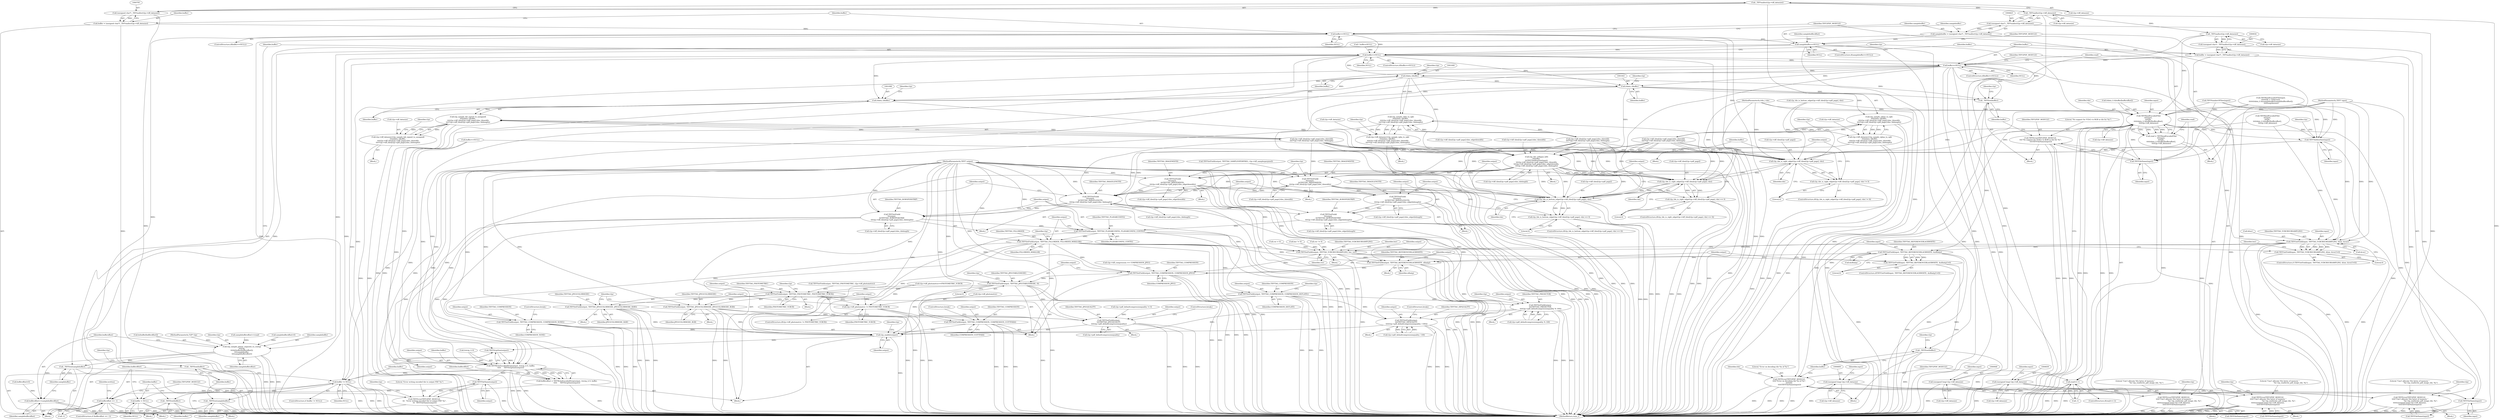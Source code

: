 digraph "0_libtiff_c7153361a4041260719b340f73f2f76@API" {
"1000796" [label="(Call,_TIFFmalloc(t2p->tiff_datasize))"];
"1000794" [label="(Call,(unsigned char*) _TIFFmalloc(t2p->tiff_datasize))"];
"1000792" [label="(Call,buffer = (unsigned char*) _TIFFmalloc(t2p->tiff_datasize))"];
"1000801" [label="(Call,buffer==NULL)"];
"1000831" [label="(Call,samplebuffer==NULL)"];
"1000899" [label="(Call,_TIFFfree(samplebuffer))"];
"1000913" [label="(Call,t2p_sample_planar_separate_to_contig(\n\t\t\t\tt2p,\n\t\t\t\t&(buffer[bufferoffset]),\n\t\t\t\tsamplebuffer, \n\t\t\t\tsamplebufferoffset))"];
"1000921" [label="(Call,bufferoffset+=samplebufferoffset)"];
"1000924" [label="(Call,_TIFFfree(samplebuffer))"];
"1000927" [label="(Call,buffer==NULL)"];
"1000940" [label="(Call,buffer==NULL)"];
"1000987" [label="(Call,_TIFFfree(buffer))"];
"1001008" [label="(Call,(tdata_t)buffer)"];
"1001007" [label="(Call,t2p_sample_rgba_to_rgb(\n\t\t\t\t(tdata_t)buffer, \n\t\t\t\tt2p->tiff_tiles[t2p->pdf_page].tiles_tilewidth\n\t\t\t\t*t2p->tiff_tiles[t2p->pdf_page].tiles_tilelength))"];
"1001003" [label="(Call,t2p->tiff_datasize=t2p_sample_rgba_to_rgb(\n\t\t\t\t(tdata_t)buffer, \n\t\t\t\tt2p->tiff_tiles[t2p->pdf_page].tiles_tilewidth\n\t\t\t\t*t2p->tiff_tiles[t2p->pdf_page].tiles_tilelength))"];
"1001042" [label="(Call,(tdata_t)buffer)"];
"1001041" [label="(Call,t2p_sample_rgbaa_to_rgb(\n\t\t\t\t(tdata_t)buffer, \n\t\t\t\tt2p->tiff_tiles[t2p->pdf_page].tiles_tilewidth\n\t\t\t\t*t2p->tiff_tiles[t2p->pdf_page].tiles_tilelength))"];
"1001037" [label="(Call,t2p->tiff_datasize=t2p_sample_rgbaa_to_rgb(\n\t\t\t\t(tdata_t)buffer, \n\t\t\t\tt2p->tiff_tiles[t2p->pdf_page].tiles_tilewidth\n\t\t\t\t*t2p->tiff_tiles[t2p->pdf_page].tiles_tilelength))"];
"1001076" [label="(Call,_TIFFfree(buffer))"];
"1001097" [label="(Call,(tdata_t)buffer)"];
"1001096" [label="(Call,t2p_sample_lab_signed_to_unsigned(\n\t\t\t\t(tdata_t)buffer, \n\t\t\t\tt2p->tiff_tiles[t2p->pdf_page].tiles_tilewidth\n\t\t\t\t*t2p->tiff_tiles[t2p->pdf_page].tiles_tilelength))"];
"1001092" [label="(Call,t2p->tiff_datasize=t2p_sample_lab_signed_to_unsigned(\n\t\t\t\t(tdata_t)buffer, \n\t\t\t\tt2p->tiff_tiles[t2p->pdf_page].tiles_tilewidth\n\t\t\t\t*t2p->tiff_tiles[t2p->pdf_page].tiles_tilelength))"];
"1001132" [label="(Call,t2p_tile_collapse_left(\n\t\t\tbuffer, \n\t\t\tTIFFTileRowSize(input),\n\t\t\tt2p->tiff_tiles[t2p->pdf_page].tiles_tilewidth,\n\t\t\tt2p->tiff_tiles[t2p->pdf_page].tiles_edgetilewidth, \n\t\t\tt2p->tiff_tiles[t2p->pdf_page].tiles_tilelength))"];
"1001185" [label="(Call,t2p_tile_is_right_edge(t2p->tiff_tiles[t2p->pdf_page], tile))"];
"1001184" [label="(Call,t2p_tile_is_right_edge(t2p->tiff_tiles[t2p->pdf_page], tile) == 0)"];
"1001224" [label="(Call,t2p_tile_is_bottom_edge(t2p->tiff_tiles[t2p->pdf_page], tile))"];
"1001223" [label="(Call,t2p_tile_is_bottom_edge(t2p->tiff_tiles[t2p->pdf_page], tile) == 0)"];
"1001196" [label="(Call,TIFFSetField(\n\t\t\toutput, \n\t\t\tTIFFTAG_IMAGEWIDTH, \n\t\t\tt2p->tiff_tiles[t2p->pdf_page].tiles_tilewidth))"];
"1001235" [label="(Call,TIFFSetField(\n\t\t\toutput, \n\t\t\tTIFFTAG_IMAGELENGTH, \n\t\t\tt2p->tiff_tiles[t2p->pdf_page].tiles_tilelength))"];
"1001247" [label="(Call,TIFFSetField(\n\t\t\toutput, \n\t\t\tTIFFTAG_ROWSPERSTRIP, \n\t\t\tt2p->tiff_tiles[t2p->pdf_page].tiles_tilelength))"];
"1001285" [label="(Call,TIFFSetField(output, TIFFTAG_PLANARCONFIG, PLANARCONFIG_CONTIG))"];
"1001289" [label="(Call,TIFFSetField(output, TIFFTAG_FILLORDER, FILLORDER_MSB2LSB))"];
"1001299" [label="(Call,TIFFSetField(output, TIFFTAG_COMPRESSION, COMPRESSION_NONE))"];
"1001478" [label="(Call,t2p_enable(output))"];
"1001493" [label="(Call,TIFFStripSize(output))"];
"1001487" [label="(Call,TIFFWriteEncodedStrip(output, (tstrip_t) 0, buffer,\n\t\t\t\t\t     TIFFStripSize(output)))"];
"1001485" [label="(Call,bufferoffset = TIFFWriteEncodedStrip(output, (tstrip_t) 0, buffer,\n\t\t\t\t\t     TIFFStripSize(output)))"];
"1001506" [label="(Call,bufferoffset == -1)"];
"1001496" [label="(Call,buffer != NULL)"];
"1001500" [label="(Call,_TIFFfree(buffer))"];
"1001502" [label="(Call,buffer = NULL)"];
"1001514" [label="(Call,TIFFFileName(output))"];
"1001511" [label="(Call,TIFFError(TIFF2PDF_MODULE, \n\t\t\t  \"Error writing encoded tile to output PDF %s\", \n\t\t\t  TIFFFileName(output)))"];
"1001305" [label="(Call,TIFFSetField(output, TIFFTAG_COMPRESSION, COMPRESSION_CCITTFAX4))"];
"1001346" [label="(Call,TIFFSetField(output, TIFFTAG_YCBCRSUBSAMPLING, hor, ver))"];
"1001360" [label="(Call,TIFFSetField(output, TIFFTAG_REFERENCEBLACKWHITE, xfloatp))"];
"1001364" [label="(Call,TIFFSetField(output, TIFFTAG_COMPRESSION, COMPRESSION_JPEG))"];
"1001368" [label="(Call,TIFFSetField(output, TIFFTAG_JPEGTABLESMODE, 0))"];
"1001381" [label="(Call,TIFFSetField(output, TIFFTAG_PHOTOMETRIC, PHOTOMETRIC_YCBCR))"];
"1001386" [label="(Call,t2p->tiff_photometric != PHOTOMETRIC_YCBCR)"];
"1001392" [label="(Call,TIFFSetField(output, TIFFTAG_JPEGCOLORMODE, JPEGCOLORMODE_RGB))"];
"1001429" [label="(Call,TIFFSetField(output, \n\t\t\t\tTIFFTAG_JPEGQUALITY, \n\t\t\t\tt2p->pdf_defaultcompressionquality))"];
"1001398" [label="(Call,TIFFSetField(output, TIFFTAG_JPEGCOLORMODE, JPEGCOLORMODE_RAW))"];
"1001437" [label="(Call,TIFFSetField(output, TIFFTAG_COMPRESSION, COMPRESSION_DEFLATE))"];
"1001450" [label="(Call,TIFFSetField(output, \n\t\t\t\tTIFFTAG_PREDICTOR, \n\t\t\t\tt2p->pdf_defaultcompressionquality % 100))"];
"1001467" [label="(Call,TIFFSetField(output, \n\t\t\t\tTIFFTAG_ZIPQUALITY, \n\t\t\t\t(t2p->pdf_defaultcompressionquality / 100)))"];
"1001261" [label="(Call,TIFFSetField(\n\t\t\toutput, \n\t\t\tTIFFTAG_IMAGELENGTH, \n\t\t\tt2p->tiff_tiles[t2p->pdf_page].tiles_edgetilelength))"];
"1001273" [label="(Call,TIFFSetField(\n\t\t\toutput, \n\t\t\tTIFFTAG_ROWSPERSTRIP, \n\t\t\tt2p->tiff_tiles[t2p->pdf_page].tiles_edgetilelength))"];
"1001210" [label="(Call,TIFFSetField(\n\t\t\toutput, \n\t\t\tTIFFTAG_IMAGEWIDTH, \n\t\t\tt2p->tiff_tiles[t2p->pdf_page].tiles_edgetilewidth))"];
"1000901" [label="(Call,_TIFFfree(buffer))"];
"1000808" [label="(Call,(unsigned long) t2p->tiff_datasize)"];
"1000805" [label="(Call,TIFFError(TIFF2PDF_MODULE, \n\t\t\t\t\t\"Can't allocate %lu bytes of memory \"\n                                        \"for t2p_readwrite_pdf_image_tile, %s\", \n\t\t\t\t\t(unsigned long) t2p->tiff_datasize, \n\t\t\t\t\tTIFFFileName(input)))"];
"1000826" [label="(Call,_TIFFmalloc(t2p->tiff_datasize))"];
"1000824" [label="(Call,(unsigned char*) _TIFFmalloc(t2p->tiff_datasize))"];
"1000822" [label="(Call,samplebuffer = (unsigned char*) _TIFFmalloc(t2p->tiff_datasize))"];
"1000838" [label="(Call,(unsigned long) t2p->tiff_datasize)"];
"1000835" [label="(Call,TIFFError(TIFF2PDF_MODULE, \n\t\t\t\t\t\"Can't allocate %lu bytes of memory \"\n                                        \"for t2p_readwrite_pdf_image_tile, %s\", \n\t\t\t\t\t(unsigned long) t2p->tiff_datasize, \n\t\t\t\t\tTIFFFileName(input)))"];
"1000935" [label="(Call,_TIFFmalloc(t2p->tiff_datasize))"];
"1000933" [label="(Call,(unsigned char*) _TIFFmalloc(t2p->tiff_datasize))"];
"1000931" [label="(Call,buffer = (unsigned char*) _TIFFmalloc(t2p->tiff_datasize))"];
"1000947" [label="(Call,(unsigned long) t2p->tiff_datasize)"];
"1000944" [label="(Call,TIFFError(TIFF2PDF_MODULE, \n\t\t\t\t\t\"Can't allocate %lu bytes of memory \"\n                                        \"for t2p_readwrite_pdf_image_tile, %s\", \n\t\t\t\t\t(unsigned long) t2p->tiff_datasize, \n\t\t\t\t\tTIFFFileName(input)))"];
"1000963" [label="(Call,TIFFReadEncodedTile(\n\t\t\t\tinput, \n\t\t\t\ttile, \n\t\t\t\t(tdata_t) &buffer[bufferoffset], \n\t\t\t\tt2p->tiff_datasize))"];
"1000961" [label="(Call,read = TIFFReadEncodedTile(\n\t\t\t\tinput, \n\t\t\t\ttile, \n\t\t\t\t(tdata_t) &buffer[bufferoffset], \n\t\t\t\tt2p->tiff_datasize))"];
"1000976" [label="(Call,read==-1)"];
"1000981" [label="(Call,TIFFError(TIFF2PDF_MODULE, \n\t\t\t\t\t\"Error on decoding tile %u of %s\", \n\t\t\t\t\ttile, \n\t\t\t\t\tTIFFFileName(input)))"];
"1000985" [label="(Call,TIFFFileName(input))"];
"1001074" [label="(Call,TIFFFileName(input))"];
"1001071" [label="(Call,TIFFError(TIFF2PDF_MODULE, \n\t\t\t\t\"No support for YCbCr to RGB in tile for %s\", \n\t\t\t\tTIFFFileName(input)))"];
"1001121" [label="(Call,t2p_tile_is_right_edge(t2p->tiff_tiles[t2p->pdf_page], tile))"];
"1001120" [label="(Call,t2p_tile_is_right_edge(t2p->tiff_tiles[t2p->pdf_page], tile) != 0)"];
"1001134" [label="(Call,TIFFTileRowSize(input))"];
"1001328" [label="(Call,TIFFGetField(input, TIFFTAG_YCBCRSUBSAMPLING, &hor, &ver))"];
"1001327" [label="(Call,TIFFGetField(input, TIFFTAG_YCBCRSUBSAMPLING, &hor, &ver)!=0)"];
"1001353" [label="(Call,TIFFGetField(input, TIFFTAG_REFERENCEBLACKWHITE, &xfloatp))"];
"1001352" [label="(Call,TIFFGetField(input, TIFFTAG_REFERENCEBLACKWHITE, &xfloatp)!=0)"];
"1001430" [label="(Identifier,output)"];
"1001445" [label="(Identifier,t2p)"];
"1001395" [label="(Identifier,JPEGCOLORMODE_RGB)"];
"1001288" [label="(Identifier,PLANARCONFIG_CONTIG)"];
"1001501" [label="(Identifier,buffer)"];
"1001329" [label="(Identifier,input)"];
"1000840" [label="(Call,t2p->tiff_datasize)"];
"1001388" [label="(Identifier,t2p)"];
"1000961" [label="(Call,read = TIFFReadEncodedTile(\n\t\t\t\tinput, \n\t\t\t\ttile, \n\t\t\t\t(tdata_t) &buffer[bufferoffset], \n\t\t\t\tt2p->tiff_datasize))"];
"1001360" [label="(Call,TIFFSetField(output, TIFFTAG_REFERENCEBLACKWHITE, xfloatp))"];
"1001260" [label="(Block,)"];
"1001333" [label="(Call,&ver)"];
"1001429" [label="(Call,TIFFSetField(output, \n\t\t\t\tTIFFTAG_JPEGQUALITY, \n\t\t\t\tt2p->pdf_defaultcompressionquality))"];
"1001323" [label="(Call,ver = 0)"];
"1001093" [label="(Call,t2p->tiff_datasize)"];
"1000813" [label="(Call,TIFFFileName(input))"];
"1001223" [label="(Call,t2p_tile_is_bottom_edge(t2p->tiff_tiles[t2p->pdf_page], tile) == 0)"];
"1001512" [label="(Identifier,TIFF2PDF_MODULE)"];
"1001504" [label="(Identifier,NULL)"];
"1001233" [label="(Literal,0)"];
"1001133" [label="(Identifier,buffer)"];
"1000793" [label="(Identifier,buffer)"];
"1001071" [label="(Call,TIFFError(TIFF2PDF_MODULE, \n\t\t\t\t\"No support for YCbCr to RGB in tile for %s\", \n\t\t\t\tTIFFFileName(input)))"];
"1001199" [label="(Call,t2p->tiff_tiles[t2p->pdf_page].tiles_tilewidth)"];
"1000814" [label="(Identifier,input)"];
"1000932" [label="(Identifier,buffer)"];
"1001124" [label="(Identifier,t2p)"];
"1001291" [label="(Identifier,TIFFTAG_FILLORDER)"];
"1001492" [label="(Identifier,buffer)"];
"1001097" [label="(Call,(tdata_t)buffer)"];
"1000836" [label="(Identifier,TIFF2PDF_MODULE)"];
"1001010" [label="(Identifier,buffer)"];
"1001496" [label="(Call,buffer != NULL)"];
"1000807" [label="(Literal,\"Can't allocate %lu bytes of memory \"\n                                        \"for t2p_readwrite_pdf_image_tile, %s\")"];
"1001235" [label="(Call,TIFFSetField(\n\t\t\toutput, \n\t\t\tTIFFTAG_IMAGELENGTH, \n\t\t\tt2p->tiff_tiles[t2p->pdf_page].tiles_tilelength))"];
"1001080" [label="(Identifier,t2p)"];
"1001067" [label="(Identifier,t2p)"];
"1000965" [label="(Identifier,tile)"];
"1001475" [label="(ControlStructure,break;)"];
"1000966" [label="(Call,(tdata_t) &buffer[bufferoffset])"];
"1000801" [label="(Call,buffer==NULL)"];
"1001225" [label="(Call,t2p->tiff_tiles[t2p->pdf_page])"];
"1000847" [label="(Identifier,t2p)"];
"1001466" [label="(Block,)"];
"1000833" [label="(Identifier,NULL)"];
"1000540" [label="(Call,t2p->tiff_compression == COMPRESSION_JPEG)"];
"1001498" [label="(Identifier,NULL)"];
"1001049" [label="(Identifier,t2p)"];
"1001361" [label="(Identifier,output)"];
"1001493" [label="(Call,TIFFStripSize(output))"];
"1000783" [label="(Call,TIFFNumberOfTiles(input))"];
"1001364" [label="(Call,TIFFSetField(output, TIFFTAG_COMPRESSION, COMPRESSION_JPEG))"];
"1001154" [label="(Call,t2p->tiff_tiles[t2p->pdf_page].tiles_tilelength)"];
"1000823" [label="(Identifier,samplebuffer)"];
"1001507" [label="(Identifier,bufferoffset)"];
"1001449" [label="(Block,)"];
"1001505" [label="(ControlStructure,if (bufferoffset == -1))"];
"1001100" [label="(Call,t2p->tiff_tiles[t2p->pdf_page].tiles_tilewidth\n\t\t\t\t*t2p->tiff_tiles[t2p->pdf_page].tiles_tilelength)"];
"1001346" [label="(Call,TIFFSetField(output, TIFFTAG_YCBCRSUBSAMPLING, hor, ver))"];
"1001295" [label="(Identifier,t2p)"];
"1001495" [label="(ControlStructure,if (buffer != NULL))"];
"1001261" [label="(Call,TIFFSetField(\n\t\t\toutput, \n\t\t\tTIFFTAG_IMAGELENGTH, \n\t\t\tt2p->tiff_tiles[t2p->pdf_page].tiles_edgetilelength))"];
"1001136" [label="(Call,t2p->tiff_tiles[t2p->pdf_page].tiles_tilewidth)"];
"1001482" [label="(Identifier,t2p)"];
"1001432" [label="(Call,t2p->pdf_defaultcompressionquality)"];
"1000923" [label="(Identifier,samplebufferoffset)"];
"1001165" [label="(Call,TIFFSetField(output, TIFFTAG_PHOTOMETRIC, t2p->tiff_photometric))"];
"1001007" [label="(Call,t2p_sample_rgba_to_rgb(\n\t\t\t\t(tdata_t)buffer, \n\t\t\t\tt2p->tiff_tiles[t2p->pdf_page].tiles_tilewidth\n\t\t\t\t*t2p->tiff_tiles[t2p->pdf_page].tiles_tilelength))"];
"1000964" [label="(Identifier,input)"];
"1001363" [label="(Identifier,xfloatp)"];
"1000810" [label="(Call,t2p->tiff_datasize)"];
"1001381" [label="(Call,TIFFSetField(output, TIFFTAG_PHOTOMETRIC, PHOTOMETRIC_YCBCR))"];
"1001238" [label="(Call,t2p->tiff_tiles[t2p->pdf_page].tiles_tilelength)"];
"1000983" [label="(Literal,\"Error on decoding tile %u of %s\")"];
"1000802" [label="(Identifier,buffer)"];
"1001479" [label="(Identifier,output)"];
"1001198" [label="(Identifier,TIFFTAG_IMAGEWIDTH)"];
"1000924" [label="(Call,_TIFFfree(samplebuffer))"];
"1001438" [label="(Identifier,output)"];
"1001393" [label="(Identifier,output)"];
"1001002" [label="(Block,)"];
"1001450" [label="(Call,TIFFSetField(output, \n\t\t\t\tTIFFTAG_PREDICTOR, \n\t\t\t\tt2p->pdf_defaultcompressionquality % 100))"];
"1001335" [label="(Literal,0)"];
"1001227" [label="(Identifier,t2p)"];
"1000808" [label="(Call,(unsigned long) t2p->tiff_datasize)"];
"1001232" [label="(Identifier,tile)"];
"1001099" [label="(Identifier,buffer)"];
"1000985" [label="(Call,TIFFFileName(input))"];
"1001390" [label="(Identifier,PHOTOMETRIC_YCBCR)"];
"1001453" [label="(Call,t2p->pdf_defaultcompressionquality % 100)"];
"1000929" [label="(Identifier,NULL)"];
"1000963" [label="(Call,TIFFReadEncodedTile(\n\t\t\t\tinput, \n\t\t\t\ttile, \n\t\t\t\t(tdata_t) &buffer[bufferoffset], \n\t\t\t\tt2p->tiff_datasize))"];
"1001502" [label="(Call,buffer = NULL)"];
"1001301" [label="(Identifier,TIFFTAG_COMPRESSION)"];
"1001339" [label="(Call,hor != 0)"];
"1001394" [label="(Identifier,TIFFTAG_JPEGCOLORMODE)"];
"1001439" [label="(Identifier,TIFFTAG_COMPRESSION)"];
"1001289" [label="(Call,TIFFSetField(output, TIFFTAG_FILLORDER, FILLORDER_MSB2LSB))"];
"1000915" [label="(Call,&(buffer[bufferoffset]))"];
"1001302" [label="(Identifier,COMPRESSION_NONE)"];
"1001368" [label="(Call,TIFFSetField(output, TIFFTAG_JPEGTABLESMODE, 0))"];
"1001485" [label="(Call,bufferoffset = TIFFWriteEncodedStrip(output, (tstrip_t) 0, buffer,\n\t\t\t\t\t     TIFFStripSize(output)))"];
"1000962" [label="(Identifier,read)"];
"1000806" [label="(Identifier,TIFF2PDF_MODULE)"];
"1000901" [label="(Call,_TIFFfree(buffer))"];
"1001132" [label="(Call,t2p_tile_collapse_left(\n\t\t\tbuffer, \n\t\t\tTIFFTileRowSize(input),\n\t\t\tt2p->tiff_tiles[t2p->pdf_page].tiles_tilewidth,\n\t\t\tt2p->tiff_tiles[t2p->pdf_page].tiles_edgetilewidth, \n\t\t\tt2p->tiff_tiles[t2p->pdf_page].tiles_tilelength))"];
"1000991" [label="(Identifier,t2p)"];
"1000945" [label="(Identifier,TIFF2PDF_MODULE)"];
"1001428" [label="(Block,)"];
"1000930" [label="(Block,)"];
"1000987" [label="(Call,_TIFFfree(buffer))"];
"1001511" [label="(Call,TIFFError(TIFF2PDF_MODULE, \n\t\t\t  \"Error writing encoded tile to output PDF %s\", \n\t\t\t  TIFFFileName(output)))"];
"1001184" [label="(Call,t2p_tile_is_right_edge(t2p->tiff_tiles[t2p->pdf_page], tile) == 0)"];
"1001134" [label="(Call,TIFFTileRowSize(input))"];
"1001303" [label="(ControlStructure,break;)"];
"1000803" [label="(Identifier,NULL)"];
"1001470" [label="(Call,t2p->pdf_defaultcompressionquality / 100)"];
"1001248" [label="(Identifier,output)"];
"1000796" [label="(Call,_TIFFmalloc(t2p->tiff_datasize))"];
"1001194" [label="(Literal,0)"];
"1000946" [label="(Literal,\"Can't allocate %lu bytes of memory \"\n                                        \"for t2p_readwrite_pdf_image_tile, %s\")"];
"1000832" [label="(Identifier,samplebuffer)"];
"1000978" [label="(Call,-1)"];
"1001287" [label="(Identifier,TIFFTAG_PLANARCONFIG)"];
"1000822" [label="(Call,samplebuffer = (unsigned char*) _TIFFmalloc(t2p->tiff_datasize))"];
"1000109" [label="(MethodParameterIn,T2P* t2p)"];
"1001451" [label="(Identifier,output)"];
"1001342" [label="(Call,ver != 0)"];
"1001400" [label="(Identifier,TIFFTAG_JPEGCOLORMODE)"];
"1001497" [label="(Identifier,buffer)"];
"1001385" [label="(ControlStructure,if(t2p->tiff_photometric != PHOTOMETRIC_YCBCR))"];
"1001500" [label="(Call,_TIFFfree(buffer))"];
"1001384" [label="(Identifier,PHOTOMETRIC_YCBCR)"];
"1001044" [label="(Identifier,buffer)"];
"1001074" [label="(Call,TIFFFileName(input))"];
"1000888" [label="(Block,)"];
"1000900" [label="(Identifier,samplebuffer)"];
"1001183" [label="(ControlStructure,if(t2p_tile_is_right_edge(t2p->tiff_tiles[t2p->pdf_page], tile) == 0))"];
"1000113" [label="(Block,)"];
"1000853" [label="(Identifier,samplebufferoffset)"];
"1001275" [label="(Identifier,TIFFTAG_ROWSPERSTRIP)"];
"1001382" [label="(Identifier,output)"];
"1001369" [label="(Identifier,output)"];
"1001177" [label="(Call,TIFFSetField(output, TIFFTAG_SAMPLESPERPIXEL, t2p->tiff_samplesperpixel))"];
"1001452" [label="(Identifier,TIFFTAG_PREDICTOR)"];
"1001008" [label="(Call,(tdata_t)buffer)"];
"1000830" [label="(ControlStructure,if(samplebuffer==NULL))"];
"1001286" [label="(Identifier,output)"];
"1001375" [label="(Identifier,t2p)"];
"1000935" [label="(Call,_TIFFmalloc(t2p->tiff_datasize))"];
"1001076" [label="(Call,_TIFFfree(buffer))"];
"1001506" [label="(Call,bufferoffset == -1)"];
"1001524" [label="(Identifier,written)"];
"1001276" [label="(Call,t2p->tiff_tiles[t2p->pdf_page].tiles_edgetilelength)"];
"1001397" [label="(Block,)"];
"1000941" [label="(Identifier,buffer)"];
"1000988" [label="(Identifier,buffer)"];
"1000914" [label="(Identifier,t2p)"];
"1001249" [label="(Identifier,TIFFTAG_ROWSPERSTRIP)"];
"1000926" [label="(ControlStructure,if(buffer==NULL))"];
"1001072" [label="(Identifier,TIFF2PDF_MODULE)"];
"1001122" [label="(Call,t2p->tiff_tiles[t2p->pdf_page])"];
"1001331" [label="(Call,&hor)"];
"1001004" [label="(Call,t2p->tiff_datasize)"];
"1001355" [label="(Identifier,TIFFTAG_REFERENCEBLACKWHITE)"];
"1000869" [label="(Call,TIFFReadEncodedTile(input, \n\t\t\t\t\t\ttile + i*tilecount, \n\t\t\t\t\t\t(tdata_t) &(samplebuffer[samplebufferoffset]), \n\t\t\t\t\t\tseptilesize))"];
"1001359" [label="(Block,)"];
"1001494" [label="(Identifier,output)"];
"1000826" [label="(Call,_TIFFmalloc(t2p->tiff_datasize))"];
"1001213" [label="(Call,t2p->tiff_tiles[t2p->pdf_page].tiles_edgetilewidth)"];
"1000947" [label="(Call,(unsigned long) t2p->tiff_datasize)"];
"1001478" [label="(Call,t2p_enable(output))"];
"1001130" [label="(Literal,0)"];
"1001467" [label="(Call,TIFFSetField(output, \n\t\t\t\tTIFFTAG_ZIPQUALITY, \n\t\t\t\t(t2p->pdf_defaultcompressionquality / 100)))"];
"1000112" [label="(MethodParameterIn,ttile_t tile)"];
"1001356" [label="(Call,&xfloatp)"];
"1001518" [label="(Identifier,t2p)"];
"1000953" [label="(Identifier,input)"];
"1001211" [label="(Identifier,output)"];
"1001120" [label="(Call,t2p_tile_is_right_edge(t2p->tiff_tiles[t2p->pdf_page], tile) != 0)"];
"1000776" [label="(Block,)"];
"1000982" [label="(Identifier,TIFF2PDF_MODULE)"];
"1000127" [label="(Call,bufferoffset=0)"];
"1001135" [label="(Identifier,input)"];
"1001366" [label="(Identifier,TIFFTAG_COMPRESSION)"];
"1001515" [label="(Identifier,output)"];
"1001308" [label="(Identifier,COMPRESSION_CCITTFAX4)"];
"1001328" [label="(Call,TIFFGetField(input, TIFFTAG_YCBCRSUBSAMPLING, &hor, &ver))"];
"1001487" [label="(Call,TIFFWriteEncodedStrip(output, (tstrip_t) 0, buffer,\n\t\t\t\t\t     TIFFStripSize(output)))"];
"1000999" [label="(Identifier,t2p)"];
"1001380" [label="(Block,)"];
"1001042" [label="(Call,(tdata_t)buffer)"];
"1001237" [label="(Identifier,TIFFTAG_IMAGELENGTH)"];
"1001297" [label="(Block,)"];
"1000980" [label="(Block,)"];
"1001129" [label="(Identifier,tile)"];
"1001345" [label="(Block,)"];
"1001139" [label="(Identifier,t2p)"];
"1000972" [label="(Call,t2p->tiff_datasize)"];
"1001273" [label="(Call,TIFFSetField(\n\t\t\toutput, \n\t\t\tTIFFTAG_ROWSPERSTRIP, \n\t\t\tt2p->tiff_tiles[t2p->pdf_page].tiles_edgetilelength))"];
"1001362" [label="(Identifier,TIFFTAG_REFERENCEBLACKWHITE)"];
"1000827" [label="(Call,t2p->tiff_datasize)"];
"1000949" [label="(Call,t2p->tiff_datasize)"];
"1001264" [label="(Call,t2p->tiff_tiles[t2p->pdf_page].tiles_edgetilelength)"];
"1000977" [label="(Identifier,read)"];
"1001073" [label="(Literal,\"No support for YCbCr to RGB in tile for %s\")"];
"1001510" [label="(Block,)"];
"1001091" [label="(Block,)"];
"1000797" [label="(Call,t2p->tiff_datasize)"];
"1001462" [label="(Identifier,t2p)"];
"1001015" [label="(Identifier,t2p)"];
"1000837" [label="(Literal,\"Can't allocate %lu bytes of memory \"\n                                        \"for t2p_readwrite_pdf_image_tile, %s\")"];
"1001145" [label="(Call,t2p->tiff_tiles[t2p->pdf_page].tiles_edgetilewidth)"];
"1001292" [label="(Identifier,FILLORDER_MSB2LSB)"];
"1001326" [label="(ControlStructure,if (TIFFGetField(input, TIFFTAG_YCBCRSUBSAMPLING, &hor, &ver)!=0))"];
"1000952" [label="(Call,TIFFFileName(input))"];
"1001513" [label="(Literal,\"Error writing encoded tile to output PDF %s\")"];
"1001405" [label="(Identifier,t2p)"];
"1001307" [label="(Identifier,TIFFTAG_COMPRESSION)"];
"1000910" [label="(Call,samplebufferoffset+=read)"];
"1001489" [label="(Call,(tstrip_t) 0)"];
"1000936" [label="(Call,t2p->tiff_datasize)"];
"1001210" [label="(Call,TIFFSetField(\n\t\t\toutput, \n\t\t\tTIFFTAG_IMAGEWIDTH, \n\t\t\tt2p->tiff_tiles[t2p->pdf_page].tiles_edgetilewidth))"];
"1001440" [label="(Identifier,COMPRESSION_DEFLATE)"];
"1000939" [label="(ControlStructure,if(buffer==NULL))"];
"1000110" [label="(MethodParameterIn,TIFF* input)"];
"1001499" [label="(Block,)"];
"1001037" [label="(Call,t2p->tiff_datasize=t2p_sample_rgbaa_to_rgb(\n\t\t\t\t(tdata_t)buffer, \n\t\t\t\tt2p->tiff_tiles[t2p->pdf_page].tiles_tilewidth\n\t\t\t\t*t2p->tiff_tiles[t2p->pdf_page].tiles_tilelength))"];
"1001195" [label="(Block,)"];
"1000805" [label="(Call,TIFFError(TIFF2PDF_MODULE, \n\t\t\t\t\t\"Can't allocate %lu bytes of memory \"\n                                        \"for t2p_readwrite_pdf_image_tile, %s\", \n\t\t\t\t\t(unsigned long) t2p->tiff_datasize, \n\t\t\t\t\tTIFFFileName(input)))"];
"1000185" [label="(Call,t2p_tile_is_bottom_edge(t2p->tiff_tiles[t2p->pdf_page], tile))"];
"1001119" [label="(ControlStructure,if(t2p_tile_is_right_edge(t2p->tiff_tiles[t2p->pdf_page], tile) != 0))"];
"1001437" [label="(Call,TIFFSetField(output, TIFFTAG_COMPRESSION, COMPRESSION_DEFLATE))"];
"1000817" [label="(Identifier,t2p)"];
"1000844" [label="(Identifier,input)"];
"1000123" [label="(Call,* buffer=NULL)"];
"1000792" [label="(Call,buffer = (unsigned char*) _TIFFmalloc(t2p->tiff_datasize))"];
"1001104" [label="(Identifier,t2p)"];
"1001327" [label="(Call,TIFFGetField(input, TIFFTAG_YCBCRSUBSAMPLING, &hor, &ver)!=0)"];
"1001352" [label="(Call,TIFFGetField(input, TIFFTAG_REFERENCEBLACKWHITE, &xfloatp)!=0)"];
"1001383" [label="(Identifier,TIFFTAG_PHOTOMETRIC)"];
"1001371" [label="(Literal,0)"];
"1000712" [label="(Call,buffer==NULL)"];
"1000835" [label="(Call,TIFFError(TIFF2PDF_MODULE, \n\t\t\t\t\t\"Can't allocate %lu bytes of memory \"\n                                        \"for t2p_readwrite_pdf_image_tile, %s\", \n\t\t\t\t\t(unsigned long) t2p->tiff_datasize, \n\t\t\t\t\tTIFFFileName(input)))"];
"1001305" [label="(Call,TIFFSetField(output, TIFFTAG_COMPRESSION, COMPRESSION_CCITTFAX4))"];
"1001096" [label="(Call,t2p_sample_lab_signed_to_unsigned(\n\t\t\t\t(tdata_t)buffer, \n\t\t\t\tt2p->tiff_tiles[t2p->pdf_page].tiles_tilewidth\n\t\t\t\t*t2p->tiff_tiles[t2p->pdf_page].tiles_tilelength))"];
"1001250" [label="(Call,t2p->tiff_tiles[t2p->pdf_page].tiles_tilelength)"];
"1001309" [label="(ControlStructure,break;)"];
"1000794" [label="(Call,(unsigned char*) _TIFFmalloc(t2p->tiff_datasize))"];
"1001435" [label="(ControlStructure,break;)"];
"1000921" [label="(Call,bufferoffset+=samplebufferoffset)"];
"1000928" [label="(Identifier,buffer)"];
"1001367" [label="(Identifier,COMPRESSION_JPEG)"];
"1000975" [label="(ControlStructure,if(read==-1))"];
"1000852" [label="(Call,samplebufferoffset=0)"];
"1001306" [label="(Identifier,output)"];
"1000843" [label="(Call,TIFFFileName(input))"];
"1000940" [label="(Call,buffer==NULL)"];
"1001070" [label="(Block,)"];
"1001003" [label="(Call,t2p->tiff_datasize=t2p_sample_rgba_to_rgb(\n\t\t\t\t(tdata_t)buffer, \n\t\t\t\tt2p->tiff_tiles[t2p->pdf_page].tiles_tilewidth\n\t\t\t\t*t2p->tiff_tiles[t2p->pdf_page].tiles_tilelength))"];
"1001262" [label="(Identifier,output)"];
"1001299" [label="(Call,TIFFSetField(output, TIFFTAG_COMPRESSION, COMPRESSION_NONE))"];
"1001370" [label="(Identifier,TIFFTAG_JPEGTABLESMODE)"];
"1001488" [label="(Identifier,output)"];
"1001348" [label="(Identifier,TIFFTAG_YCBCRSUBSAMPLING)"];
"1000984" [label="(Identifier,tile)"];
"1000905" [label="(Identifier,t2p)"];
"1000981" [label="(Call,TIFFError(TIFF2PDF_MODULE, \n\t\t\t\t\t\"Error on decoding tile %u of %s\", \n\t\t\t\t\ttile, \n\t\t\t\t\tTIFFFileName(input)))"];
"1000831" [label="(Call,samplebuffer==NULL)"];
"1001486" [label="(Identifier,bufferoffset)"];
"1001045" [label="(Call,t2p->tiff_tiles[t2p->pdf_page].tiles_tilewidth\n\t\t\t\t*t2p->tiff_tiles[t2p->pdf_page].tiles_tilelength)"];
"1001234" [label="(Block,)"];
"1000800" [label="(ControlStructure,if(buffer==NULL))"];
"1000919" [label="(Identifier,samplebuffer)"];
"1000942" [label="(Identifier,NULL)"];
"1001392" [label="(Call,TIFFSetField(output, TIFFTAG_JPEGCOLORMODE, JPEGCOLORMODE_RGB))"];
"1001236" [label="(Identifier,output)"];
"1000933" [label="(Call,(unsigned char*) _TIFFmalloc(t2p->tiff_datasize))"];
"1001247" [label="(Call,TIFFSetField(\n\t\t\toutput, \n\t\t\tTIFFTAG_ROWSPERSTRIP, \n\t\t\tt2p->tiff_tiles[t2p->pdf_page].tiles_tilelength))"];
"1001349" [label="(Identifier,hor)"];
"1001300" [label="(Identifier,output)"];
"1001431" [label="(Identifier,TIFFTAG_JPEGQUALITY)"];
"1001193" [label="(Identifier,tile)"];
"1001222" [label="(ControlStructure,if(t2p_tile_is_bottom_edge(t2p->tiff_tiles[t2p->pdf_page], tile) == 0))"];
"1001399" [label="(Identifier,output)"];
"1001398" [label="(Call,TIFFSetField(output, TIFFTAG_JPEGCOLORMODE, JPEGCOLORMODE_RAW))"];
"1001290" [label="(Identifier,output)"];
"1001387" [label="(Call,t2p->tiff_photometric)"];
"1001038" [label="(Call,t2p->tiff_datasize)"];
"1000931" [label="(Call,buffer = (unsigned char*) _TIFFmalloc(t2p->tiff_datasize))"];
"1001285" [label="(Call,TIFFSetField(output, TIFFTAG_PLANARCONFIG, PLANARCONFIG_CONTIG))"];
"1000927" [label="(Call,buffer==NULL)"];
"1000824" [label="(Call,(unsigned char*) _TIFFmalloc(t2p->tiff_datasize))"];
"1000804" [label="(Block,)"];
"1001423" [label="(Call,t2p->pdf_defaultcompressionquality != 0)"];
"1000920" [label="(Identifier,samplebufferoffset)"];
"1000111" [label="(MethodParameterIn,TIFF* output)"];
"1001365" [label="(Identifier,output)"];
"1000976" [label="(Call,read==-1)"];
"1000735" [label="(Call,TIFFReadEncodedTile(\n\t\t\tinput, \n\t\t\ttile, \n\t\t\t(tdata_t) &buffer[bufferoffset], \n\t\t\tt2p->tiff_datasize))"];
"1001391" [label="(Block,)"];
"1001347" [label="(Identifier,output)"];
"1001164" [label="(Identifier,output)"];
"1000944" [label="(Call,TIFFError(TIFF2PDF_MODULE, \n\t\t\t\t\t\"Can't allocate %lu bytes of memory \"\n                                        \"for t2p_readwrite_pdf_image_tile, %s\", \n\t\t\t\t\t(unsigned long) t2p->tiff_datasize, \n\t\t\t\t\tTIFFFileName(input)))"];
"1001036" [label="(Block,)"];
"1001209" [label="(Block,)"];
"1001196" [label="(Call,TIFFSetField(\n\t\t\toutput, \n\t\t\tTIFFTAG_IMAGEWIDTH, \n\t\t\tt2p->tiff_tiles[t2p->pdf_page].tiles_tilewidth))"];
"1001351" [label="(ControlStructure,if(TIFFGetField(input, TIFFTAG_REFERENCEBLACKWHITE, &xfloatp)!=0))"];
"1001354" [label="(Identifier,input)"];
"1001186" [label="(Call,t2p->tiff_tiles[t2p->pdf_page])"];
"1001358" [label="(Literal,0)"];
"1000922" [label="(Identifier,bufferoffset)"];
"1000913" [label="(Call,t2p_sample_planar_separate_to_contig(\n\t\t\t\tt2p,\n\t\t\t\t&(buffer[bufferoffset]),\n\t\t\t\tsamplebuffer, \n\t\t\t\tsamplebufferoffset))"];
"1001469" [label="(Identifier,TIFFTAG_ZIPQUALITY)"];
"1001340" [label="(Identifier,hor)"];
"1001401" [label="(Identifier,JPEGCOLORMODE_RAW)"];
"1000838" [label="(Call,(unsigned long) t2p->tiff_datasize)"];
"1000902" [label="(Identifier,buffer)"];
"1001274" [label="(Identifier,output)"];
"1000943" [label="(Block,)"];
"1000986" [label="(Identifier,input)"];
"1001197" [label="(Identifier,output)"];
"1001092" [label="(Call,t2p->tiff_datasize=t2p_sample_lab_signed_to_unsigned(\n\t\t\t\t(tdata_t)buffer, \n\t\t\t\tt2p->tiff_tiles[t2p->pdf_page].tiles_tilewidth\n\t\t\t\t*t2p->tiff_tiles[t2p->pdf_page].tiles_tilelength))"];
"1000925" [label="(Identifier,samplebuffer)"];
"1001075" [label="(Identifier,input)"];
"1001386" [label="(Call,t2p->tiff_photometric != PHOTOMETRIC_YCBCR)"];
"1001121" [label="(Call,t2p_tile_is_right_edge(t2p->tiff_tiles[t2p->pdf_page], tile))"];
"1000834" [label="(Block,)"];
"1001077" [label="(Identifier,buffer)"];
"1000956" [label="(Identifier,t2p)"];
"1001224" [label="(Call,t2p_tile_is_bottom_edge(t2p->tiff_tiles[t2p->pdf_page], tile))"];
"1001312" [label="(Call,t2p->tiff_photometric==PHOTOMETRIC_YCBCR)"];
"1001514" [label="(Call,TIFFFileName(output))"];
"1001033" [label="(Identifier,t2p)"];
"1000899" [label="(Call,_TIFFfree(samplebuffer))"];
"1001131" [label="(Block,)"];
"1001212" [label="(Identifier,TIFFTAG_IMAGEWIDTH)"];
"1001353" [label="(Call,TIFFGetField(input, TIFFTAG_REFERENCEBLACKWHITE, &xfloatp))"];
"1001263" [label="(Identifier,TIFFTAG_IMAGELENGTH)"];
"1001330" [label="(Identifier,TIFFTAG_YCBCRSUBSAMPLING)"];
"1001185" [label="(Call,t2p_tile_is_right_edge(t2p->tiff_tiles[t2p->pdf_page], tile))"];
"1001350" [label="(Identifier,ver)"];
"1001503" [label="(Identifier,buffer)"];
"1001041" [label="(Call,t2p_sample_rgbaa_to_rgb(\n\t\t\t\t(tdata_t)buffer, \n\t\t\t\tt2p->tiff_tiles[t2p->pdf_page].tiles_tilewidth\n\t\t\t\t*t2p->tiff_tiles[t2p->pdf_page].tiles_tilelength))"];
"1001468" [label="(Identifier,output)"];
"1001508" [label="(Call,-1)"];
"1001530" [label="(MethodReturn,tsize_t)"];
"1001011" [label="(Call,t2p->tiff_tiles[t2p->pdf_page].tiles_tilewidth\n\t\t\t\t*t2p->tiff_tiles[t2p->pdf_page].tiles_tilelength)"];
"1000796" -> "1000794"  [label="AST: "];
"1000796" -> "1000797"  [label="CFG: "];
"1000797" -> "1000796"  [label="AST: "];
"1000794" -> "1000796"  [label="CFG: "];
"1000796" -> "1000794"  [label="DDG: "];
"1000796" -> "1000808"  [label="DDG: "];
"1000796" -> "1000826"  [label="DDG: "];
"1000794" -> "1000792"  [label="AST: "];
"1000795" -> "1000794"  [label="AST: "];
"1000792" -> "1000794"  [label="CFG: "];
"1000794" -> "1001530"  [label="DDG: "];
"1000794" -> "1000792"  [label="DDG: "];
"1000792" -> "1000776"  [label="AST: "];
"1000793" -> "1000792"  [label="AST: "];
"1000802" -> "1000792"  [label="CFG: "];
"1000792" -> "1001530"  [label="DDG: "];
"1000792" -> "1000801"  [label="DDG: "];
"1000801" -> "1000800"  [label="AST: "];
"1000801" -> "1000803"  [label="CFG: "];
"1000802" -> "1000801"  [label="AST: "];
"1000803" -> "1000801"  [label="AST: "];
"1000806" -> "1000801"  [label="CFG: "];
"1000823" -> "1000801"  [label="CFG: "];
"1000801" -> "1001530"  [label="DDG: "];
"1000801" -> "1001530"  [label="DDG: "];
"1000801" -> "1001530"  [label="DDG: "];
"1000801" -> "1000831"  [label="DDG: "];
"1000801" -> "1000901"  [label="DDG: "];
"1000801" -> "1000927"  [label="DDG: "];
"1000831" -> "1000830"  [label="AST: "];
"1000831" -> "1000833"  [label="CFG: "];
"1000832" -> "1000831"  [label="AST: "];
"1000833" -> "1000831"  [label="AST: "];
"1000836" -> "1000831"  [label="CFG: "];
"1000853" -> "1000831"  [label="CFG: "];
"1000831" -> "1001530"  [label="DDG: "];
"1000831" -> "1001530"  [label="DDG: "];
"1000831" -> "1001530"  [label="DDG: "];
"1000822" -> "1000831"  [label="DDG: "];
"1000831" -> "1000899"  [label="DDG: "];
"1000831" -> "1000913"  [label="DDG: "];
"1000831" -> "1000927"  [label="DDG: "];
"1000899" -> "1000888"  [label="AST: "];
"1000899" -> "1000900"  [label="CFG: "];
"1000900" -> "1000899"  [label="AST: "];
"1000902" -> "1000899"  [label="CFG: "];
"1000899" -> "1001530"  [label="DDG: "];
"1000899" -> "1001530"  [label="DDG: "];
"1000913" -> "1000776"  [label="AST: "];
"1000913" -> "1000920"  [label="CFG: "];
"1000914" -> "1000913"  [label="AST: "];
"1000915" -> "1000913"  [label="AST: "];
"1000919" -> "1000913"  [label="AST: "];
"1000920" -> "1000913"  [label="AST: "];
"1000922" -> "1000913"  [label="CFG: "];
"1000913" -> "1001530"  [label="DDG: "];
"1000913" -> "1001530"  [label="DDG: "];
"1000913" -> "1001530"  [label="DDG: "];
"1000109" -> "1000913"  [label="DDG: "];
"1000910" -> "1000913"  [label="DDG: "];
"1000852" -> "1000913"  [label="DDG: "];
"1000913" -> "1000921"  [label="DDG: "];
"1000913" -> "1000924"  [label="DDG: "];
"1000921" -> "1000776"  [label="AST: "];
"1000921" -> "1000923"  [label="CFG: "];
"1000922" -> "1000921"  [label="AST: "];
"1000923" -> "1000921"  [label="AST: "];
"1000925" -> "1000921"  [label="CFG: "];
"1000921" -> "1001530"  [label="DDG: "];
"1000921" -> "1001530"  [label="DDG: "];
"1000127" -> "1000921"  [label="DDG: "];
"1000924" -> "1000776"  [label="AST: "];
"1000924" -> "1000925"  [label="CFG: "];
"1000925" -> "1000924"  [label="AST: "];
"1000928" -> "1000924"  [label="CFG: "];
"1000924" -> "1001530"  [label="DDG: "];
"1000924" -> "1001530"  [label="DDG: "];
"1000927" -> "1000926"  [label="AST: "];
"1000927" -> "1000929"  [label="CFG: "];
"1000928" -> "1000927"  [label="AST: "];
"1000929" -> "1000927"  [label="AST: "];
"1000932" -> "1000927"  [label="CFG: "];
"1000999" -> "1000927"  [label="CFG: "];
"1000927" -> "1001530"  [label="DDG: "];
"1000927" -> "1001530"  [label="DDG: "];
"1000123" -> "1000927"  [label="DDG: "];
"1000927" -> "1000940"  [label="DDG: "];
"1000927" -> "1001008"  [label="DDG: "];
"1000927" -> "1001042"  [label="DDG: "];
"1000927" -> "1001076"  [label="DDG: "];
"1000927" -> "1001097"  [label="DDG: "];
"1000927" -> "1001132"  [label="DDG: "];
"1000927" -> "1001487"  [label="DDG: "];
"1000927" -> "1001496"  [label="DDG: "];
"1000940" -> "1000939"  [label="AST: "];
"1000940" -> "1000942"  [label="CFG: "];
"1000941" -> "1000940"  [label="AST: "];
"1000942" -> "1000940"  [label="AST: "];
"1000945" -> "1000940"  [label="CFG: "];
"1000962" -> "1000940"  [label="CFG: "];
"1000940" -> "1001530"  [label="DDG: "];
"1000940" -> "1001530"  [label="DDG: "];
"1000940" -> "1001530"  [label="DDG: "];
"1000931" -> "1000940"  [label="DDG: "];
"1000940" -> "1000987"  [label="DDG: "];
"1000940" -> "1001008"  [label="DDG: "];
"1000940" -> "1001042"  [label="DDG: "];
"1000940" -> "1001076"  [label="DDG: "];
"1000940" -> "1001097"  [label="DDG: "];
"1000940" -> "1001132"  [label="DDG: "];
"1000940" -> "1001487"  [label="DDG: "];
"1000940" -> "1001496"  [label="DDG: "];
"1000987" -> "1000980"  [label="AST: "];
"1000987" -> "1000988"  [label="CFG: "];
"1000988" -> "1000987"  [label="AST: "];
"1000991" -> "1000987"  [label="CFG: "];
"1000987" -> "1001530"  [label="DDG: "];
"1000987" -> "1001530"  [label="DDG: "];
"1001008" -> "1001007"  [label="AST: "];
"1001008" -> "1001010"  [label="CFG: "];
"1001009" -> "1001008"  [label="AST: "];
"1001010" -> "1001008"  [label="AST: "];
"1001015" -> "1001008"  [label="CFG: "];
"1001008" -> "1001007"  [label="DDG: "];
"1001008" -> "1001042"  [label="DDG: "];
"1001008" -> "1001076"  [label="DDG: "];
"1001008" -> "1001097"  [label="DDG: "];
"1001008" -> "1001132"  [label="DDG: "];
"1001008" -> "1001487"  [label="DDG: "];
"1001007" -> "1001003"  [label="AST: "];
"1001007" -> "1001011"  [label="CFG: "];
"1001011" -> "1001007"  [label="AST: "];
"1001003" -> "1001007"  [label="CFG: "];
"1001007" -> "1001530"  [label="DDG: "];
"1001007" -> "1001530"  [label="DDG: "];
"1001007" -> "1001003"  [label="DDG: "];
"1001007" -> "1001003"  [label="DDG: "];
"1001011" -> "1001007"  [label="DDG: "];
"1001011" -> "1001007"  [label="DDG: "];
"1001003" -> "1001002"  [label="AST: "];
"1001004" -> "1001003"  [label="AST: "];
"1001033" -> "1001003"  [label="CFG: "];
"1001003" -> "1001530"  [label="DDG: "];
"1001003" -> "1001530"  [label="DDG: "];
"1001042" -> "1001041"  [label="AST: "];
"1001042" -> "1001044"  [label="CFG: "];
"1001043" -> "1001042"  [label="AST: "];
"1001044" -> "1001042"  [label="AST: "];
"1001049" -> "1001042"  [label="CFG: "];
"1001042" -> "1001041"  [label="DDG: "];
"1001042" -> "1001076"  [label="DDG: "];
"1001042" -> "1001097"  [label="DDG: "];
"1001042" -> "1001132"  [label="DDG: "];
"1001042" -> "1001487"  [label="DDG: "];
"1001041" -> "1001037"  [label="AST: "];
"1001041" -> "1001045"  [label="CFG: "];
"1001045" -> "1001041"  [label="AST: "];
"1001037" -> "1001041"  [label="CFG: "];
"1001041" -> "1001530"  [label="DDG: "];
"1001041" -> "1001530"  [label="DDG: "];
"1001041" -> "1001037"  [label="DDG: "];
"1001041" -> "1001037"  [label="DDG: "];
"1001045" -> "1001041"  [label="DDG: "];
"1001045" -> "1001041"  [label="DDG: "];
"1001037" -> "1001036"  [label="AST: "];
"1001038" -> "1001037"  [label="AST: "];
"1001067" -> "1001037"  [label="CFG: "];
"1001037" -> "1001530"  [label="DDG: "];
"1001037" -> "1001530"  [label="DDG: "];
"1001076" -> "1001070"  [label="AST: "];
"1001076" -> "1001077"  [label="CFG: "];
"1001077" -> "1001076"  [label="AST: "];
"1001080" -> "1001076"  [label="CFG: "];
"1001076" -> "1001530"  [label="DDG: "];
"1001076" -> "1001530"  [label="DDG: "];
"1001097" -> "1001096"  [label="AST: "];
"1001097" -> "1001099"  [label="CFG: "];
"1001098" -> "1001097"  [label="AST: "];
"1001099" -> "1001097"  [label="AST: "];
"1001104" -> "1001097"  [label="CFG: "];
"1001097" -> "1001096"  [label="DDG: "];
"1001097" -> "1001132"  [label="DDG: "];
"1001097" -> "1001487"  [label="DDG: "];
"1001096" -> "1001092"  [label="AST: "];
"1001096" -> "1001100"  [label="CFG: "];
"1001100" -> "1001096"  [label="AST: "];
"1001092" -> "1001096"  [label="CFG: "];
"1001096" -> "1001530"  [label="DDG: "];
"1001096" -> "1001530"  [label="DDG: "];
"1001096" -> "1001092"  [label="DDG: "];
"1001096" -> "1001092"  [label="DDG: "];
"1001100" -> "1001096"  [label="DDG: "];
"1001100" -> "1001096"  [label="DDG: "];
"1001092" -> "1001091"  [label="AST: "];
"1001093" -> "1001092"  [label="AST: "];
"1001124" -> "1001092"  [label="CFG: "];
"1001092" -> "1001530"  [label="DDG: "];
"1001092" -> "1001530"  [label="DDG: "];
"1001132" -> "1001131"  [label="AST: "];
"1001132" -> "1001154"  [label="CFG: "];
"1001133" -> "1001132"  [label="AST: "];
"1001134" -> "1001132"  [label="AST: "];
"1001136" -> "1001132"  [label="AST: "];
"1001145" -> "1001132"  [label="AST: "];
"1001154" -> "1001132"  [label="AST: "];
"1001164" -> "1001132"  [label="CFG: "];
"1001132" -> "1001530"  [label="DDG: "];
"1001132" -> "1001530"  [label="DDG: "];
"1001132" -> "1001530"  [label="DDG: "];
"1001132" -> "1001530"  [label="DDG: "];
"1001132" -> "1001530"  [label="DDG: "];
"1000712" -> "1001132"  [label="DDG: "];
"1001134" -> "1001132"  [label="DDG: "];
"1001011" -> "1001132"  [label="DDG: "];
"1001011" -> "1001132"  [label="DDG: "];
"1001100" -> "1001132"  [label="DDG: "];
"1001100" -> "1001132"  [label="DDG: "];
"1001045" -> "1001132"  [label="DDG: "];
"1001045" -> "1001132"  [label="DDG: "];
"1001132" -> "1001185"  [label="DDG: "];
"1001132" -> "1001185"  [label="DDG: "];
"1001132" -> "1001185"  [label="DDG: "];
"1001132" -> "1001196"  [label="DDG: "];
"1001132" -> "1001210"  [label="DDG: "];
"1001132" -> "1001224"  [label="DDG: "];
"1001132" -> "1001224"  [label="DDG: "];
"1001132" -> "1001224"  [label="DDG: "];
"1001132" -> "1001235"  [label="DDG: "];
"1001132" -> "1001487"  [label="DDG: "];
"1001185" -> "1001184"  [label="AST: "];
"1001185" -> "1001193"  [label="CFG: "];
"1001186" -> "1001185"  [label="AST: "];
"1001193" -> "1001185"  [label="AST: "];
"1001194" -> "1001185"  [label="CFG: "];
"1001185" -> "1001184"  [label="DDG: "];
"1001185" -> "1001184"  [label="DDG: "];
"1001011" -> "1001185"  [label="DDG: "];
"1001011" -> "1001185"  [label="DDG: "];
"1001045" -> "1001185"  [label="DDG: "];
"1001045" -> "1001185"  [label="DDG: "];
"1001100" -> "1001185"  [label="DDG: "];
"1001100" -> "1001185"  [label="DDG: "];
"1001121" -> "1001185"  [label="DDG: "];
"1001121" -> "1001185"  [label="DDG: "];
"1000112" -> "1001185"  [label="DDG: "];
"1001185" -> "1001224"  [label="DDG: "];
"1001185" -> "1001224"  [label="DDG: "];
"1001184" -> "1001183"  [label="AST: "];
"1001184" -> "1001194"  [label="CFG: "];
"1001194" -> "1001184"  [label="AST: "];
"1001197" -> "1001184"  [label="CFG: "];
"1001211" -> "1001184"  [label="CFG: "];
"1001184" -> "1001530"  [label="DDG: "];
"1001184" -> "1001530"  [label="DDG: "];
"1001224" -> "1001223"  [label="AST: "];
"1001224" -> "1001232"  [label="CFG: "];
"1001225" -> "1001224"  [label="AST: "];
"1001232" -> "1001224"  [label="AST: "];
"1001233" -> "1001224"  [label="CFG: "];
"1001224" -> "1001530"  [label="DDG: "];
"1001224" -> "1001530"  [label="DDG: "];
"1001224" -> "1001223"  [label="DDG: "];
"1001224" -> "1001223"  [label="DDG: "];
"1001045" -> "1001224"  [label="DDG: "];
"1001045" -> "1001224"  [label="DDG: "];
"1001011" -> "1001224"  [label="DDG: "];
"1001011" -> "1001224"  [label="DDG: "];
"1001100" -> "1001224"  [label="DDG: "];
"1001100" -> "1001224"  [label="DDG: "];
"1001210" -> "1001224"  [label="DDG: "];
"1001196" -> "1001224"  [label="DDG: "];
"1000112" -> "1001224"  [label="DDG: "];
"1001223" -> "1001222"  [label="AST: "];
"1001223" -> "1001233"  [label="CFG: "];
"1001233" -> "1001223"  [label="AST: "];
"1001236" -> "1001223"  [label="CFG: "];
"1001262" -> "1001223"  [label="CFG: "];
"1001223" -> "1001530"  [label="DDG: "];
"1001223" -> "1001530"  [label="DDG: "];
"1001196" -> "1001195"  [label="AST: "];
"1001196" -> "1001199"  [label="CFG: "];
"1001197" -> "1001196"  [label="AST: "];
"1001198" -> "1001196"  [label="AST: "];
"1001199" -> "1001196"  [label="AST: "];
"1001227" -> "1001196"  [label="CFG: "];
"1001196" -> "1001530"  [label="DDG: "];
"1001196" -> "1001530"  [label="DDG: "];
"1001196" -> "1001530"  [label="DDG: "];
"1001177" -> "1001196"  [label="DDG: "];
"1000111" -> "1001196"  [label="DDG: "];
"1001011" -> "1001196"  [label="DDG: "];
"1001100" -> "1001196"  [label="DDG: "];
"1001045" -> "1001196"  [label="DDG: "];
"1001196" -> "1001235"  [label="DDG: "];
"1001196" -> "1001261"  [label="DDG: "];
"1001235" -> "1001234"  [label="AST: "];
"1001235" -> "1001238"  [label="CFG: "];
"1001236" -> "1001235"  [label="AST: "];
"1001237" -> "1001235"  [label="AST: "];
"1001238" -> "1001235"  [label="AST: "];
"1001248" -> "1001235"  [label="CFG: "];
"1001235" -> "1001530"  [label="DDG: "];
"1001235" -> "1001530"  [label="DDG: "];
"1001210" -> "1001235"  [label="DDG: "];
"1000111" -> "1001235"  [label="DDG: "];
"1001045" -> "1001235"  [label="DDG: "];
"1001011" -> "1001235"  [label="DDG: "];
"1001100" -> "1001235"  [label="DDG: "];
"1001235" -> "1001247"  [label="DDG: "];
"1001235" -> "1001247"  [label="DDG: "];
"1001247" -> "1001234"  [label="AST: "];
"1001247" -> "1001250"  [label="CFG: "];
"1001248" -> "1001247"  [label="AST: "];
"1001249" -> "1001247"  [label="AST: "];
"1001250" -> "1001247"  [label="AST: "];
"1001286" -> "1001247"  [label="CFG: "];
"1001247" -> "1001530"  [label="DDG: "];
"1001247" -> "1001530"  [label="DDG: "];
"1001247" -> "1001530"  [label="DDG: "];
"1000111" -> "1001247"  [label="DDG: "];
"1001247" -> "1001285"  [label="DDG: "];
"1001285" -> "1000113"  [label="AST: "];
"1001285" -> "1001288"  [label="CFG: "];
"1001286" -> "1001285"  [label="AST: "];
"1001287" -> "1001285"  [label="AST: "];
"1001288" -> "1001285"  [label="AST: "];
"1001290" -> "1001285"  [label="CFG: "];
"1001285" -> "1001530"  [label="DDG: "];
"1001285" -> "1001530"  [label="DDG: "];
"1001285" -> "1001530"  [label="DDG: "];
"1001273" -> "1001285"  [label="DDG: "];
"1000111" -> "1001285"  [label="DDG: "];
"1001285" -> "1001289"  [label="DDG: "];
"1001289" -> "1000113"  [label="AST: "];
"1001289" -> "1001292"  [label="CFG: "];
"1001290" -> "1001289"  [label="AST: "];
"1001291" -> "1001289"  [label="AST: "];
"1001292" -> "1001289"  [label="AST: "];
"1001295" -> "1001289"  [label="CFG: "];
"1001289" -> "1001530"  [label="DDG: "];
"1001289" -> "1001530"  [label="DDG: "];
"1001289" -> "1001530"  [label="DDG: "];
"1000111" -> "1001289"  [label="DDG: "];
"1001289" -> "1001299"  [label="DDG: "];
"1001289" -> "1001305"  [label="DDG: "];
"1001289" -> "1001346"  [label="DDG: "];
"1001289" -> "1001360"  [label="DDG: "];
"1001289" -> "1001364"  [label="DDG: "];
"1001289" -> "1001437"  [label="DDG: "];
"1001289" -> "1001478"  [label="DDG: "];
"1001299" -> "1001297"  [label="AST: "];
"1001299" -> "1001302"  [label="CFG: "];
"1001300" -> "1001299"  [label="AST: "];
"1001301" -> "1001299"  [label="AST: "];
"1001302" -> "1001299"  [label="AST: "];
"1001303" -> "1001299"  [label="CFG: "];
"1001299" -> "1001530"  [label="DDG: "];
"1001299" -> "1001530"  [label="DDG: "];
"1001299" -> "1001530"  [label="DDG: "];
"1000111" -> "1001299"  [label="DDG: "];
"1001299" -> "1001478"  [label="DDG: "];
"1001478" -> "1000113"  [label="AST: "];
"1001478" -> "1001479"  [label="CFG: "];
"1001479" -> "1001478"  [label="AST: "];
"1001482" -> "1001478"  [label="CFG: "];
"1001478" -> "1001530"  [label="DDG: "];
"1001392" -> "1001478"  [label="DDG: "];
"1001450" -> "1001478"  [label="DDG: "];
"1001398" -> "1001478"  [label="DDG: "];
"1001429" -> "1001478"  [label="DDG: "];
"1001437" -> "1001478"  [label="DDG: "];
"1001467" -> "1001478"  [label="DDG: "];
"1001368" -> "1001478"  [label="DDG: "];
"1001305" -> "1001478"  [label="DDG: "];
"1000111" -> "1001478"  [label="DDG: "];
"1001478" -> "1001493"  [label="DDG: "];
"1001493" -> "1001487"  [label="AST: "];
"1001493" -> "1001494"  [label="CFG: "];
"1001494" -> "1001493"  [label="AST: "];
"1001487" -> "1001493"  [label="CFG: "];
"1001493" -> "1001487"  [label="DDG: "];
"1000111" -> "1001493"  [label="DDG: "];
"1001487" -> "1001485"  [label="AST: "];
"1001488" -> "1001487"  [label="AST: "];
"1001489" -> "1001487"  [label="AST: "];
"1001492" -> "1001487"  [label="AST: "];
"1001485" -> "1001487"  [label="CFG: "];
"1001487" -> "1001530"  [label="DDG: "];
"1001487" -> "1001530"  [label="DDG: "];
"1001487" -> "1001530"  [label="DDG: "];
"1001487" -> "1001485"  [label="DDG: "];
"1001487" -> "1001485"  [label="DDG: "];
"1001487" -> "1001485"  [label="DDG: "];
"1001487" -> "1001485"  [label="DDG: "];
"1000111" -> "1001487"  [label="DDG: "];
"1001489" -> "1001487"  [label="DDG: "];
"1000712" -> "1001487"  [label="DDG: "];
"1001487" -> "1001496"  [label="DDG: "];
"1001487" -> "1001514"  [label="DDG: "];
"1001485" -> "1000113"  [label="AST: "];
"1001486" -> "1001485"  [label="AST: "];
"1001497" -> "1001485"  [label="CFG: "];
"1001485" -> "1001530"  [label="DDG: "];
"1001485" -> "1001506"  [label="DDG: "];
"1001506" -> "1001505"  [label="AST: "];
"1001506" -> "1001508"  [label="CFG: "];
"1001507" -> "1001506"  [label="AST: "];
"1001508" -> "1001506"  [label="AST: "];
"1001512" -> "1001506"  [label="CFG: "];
"1001524" -> "1001506"  [label="CFG: "];
"1001506" -> "1001530"  [label="DDG: "];
"1001506" -> "1001530"  [label="DDG: "];
"1001506" -> "1001530"  [label="DDG: "];
"1001508" -> "1001506"  [label="DDG: "];
"1001496" -> "1001495"  [label="AST: "];
"1001496" -> "1001498"  [label="CFG: "];
"1001497" -> "1001496"  [label="AST: "];
"1001498" -> "1001496"  [label="AST: "];
"1001501" -> "1001496"  [label="CFG: "];
"1001507" -> "1001496"  [label="CFG: "];
"1001496" -> "1001530"  [label="DDG: "];
"1001496" -> "1001530"  [label="DDG: "];
"1001496" -> "1001530"  [label="DDG: "];
"1000712" -> "1001496"  [label="DDG: "];
"1001496" -> "1001500"  [label="DDG: "];
"1001496" -> "1001502"  [label="DDG: "];
"1001500" -> "1001499"  [label="AST: "];
"1001500" -> "1001501"  [label="CFG: "];
"1001501" -> "1001500"  [label="AST: "];
"1001503" -> "1001500"  [label="CFG: "];
"1001500" -> "1001530"  [label="DDG: "];
"1001502" -> "1001499"  [label="AST: "];
"1001502" -> "1001504"  [label="CFG: "];
"1001503" -> "1001502"  [label="AST: "];
"1001504" -> "1001502"  [label="AST: "];
"1001507" -> "1001502"  [label="CFG: "];
"1001502" -> "1001530"  [label="DDG: "];
"1001502" -> "1001530"  [label="DDG: "];
"1001514" -> "1001511"  [label="AST: "];
"1001514" -> "1001515"  [label="CFG: "];
"1001515" -> "1001514"  [label="AST: "];
"1001511" -> "1001514"  [label="CFG: "];
"1001514" -> "1001530"  [label="DDG: "];
"1001514" -> "1001511"  [label="DDG: "];
"1000111" -> "1001514"  [label="DDG: "];
"1001511" -> "1001510"  [label="AST: "];
"1001512" -> "1001511"  [label="AST: "];
"1001513" -> "1001511"  [label="AST: "];
"1001518" -> "1001511"  [label="CFG: "];
"1001511" -> "1001530"  [label="DDG: "];
"1001511" -> "1001530"  [label="DDG: "];
"1001511" -> "1001530"  [label="DDG: "];
"1001305" -> "1001297"  [label="AST: "];
"1001305" -> "1001308"  [label="CFG: "];
"1001306" -> "1001305"  [label="AST: "];
"1001307" -> "1001305"  [label="AST: "];
"1001308" -> "1001305"  [label="AST: "];
"1001309" -> "1001305"  [label="CFG: "];
"1001305" -> "1001530"  [label="DDG: "];
"1001305" -> "1001530"  [label="DDG: "];
"1001305" -> "1001530"  [label="DDG: "];
"1000111" -> "1001305"  [label="DDG: "];
"1001346" -> "1001345"  [label="AST: "];
"1001346" -> "1001350"  [label="CFG: "];
"1001347" -> "1001346"  [label="AST: "];
"1001348" -> "1001346"  [label="AST: "];
"1001349" -> "1001346"  [label="AST: "];
"1001350" -> "1001346"  [label="AST: "];
"1001354" -> "1001346"  [label="CFG: "];
"1001346" -> "1001530"  [label="DDG: "];
"1001346" -> "1001530"  [label="DDG: "];
"1001346" -> "1001530"  [label="DDG: "];
"1001346" -> "1001530"  [label="DDG: "];
"1000111" -> "1001346"  [label="DDG: "];
"1001328" -> "1001346"  [label="DDG: "];
"1001339" -> "1001346"  [label="DDG: "];
"1001342" -> "1001346"  [label="DDG: "];
"1001323" -> "1001346"  [label="DDG: "];
"1001346" -> "1001360"  [label="DDG: "];
"1001346" -> "1001364"  [label="DDG: "];
"1001360" -> "1001359"  [label="AST: "];
"1001360" -> "1001363"  [label="CFG: "];
"1001361" -> "1001360"  [label="AST: "];
"1001362" -> "1001360"  [label="AST: "];
"1001363" -> "1001360"  [label="AST: "];
"1001365" -> "1001360"  [label="CFG: "];
"1001360" -> "1001530"  [label="DDG: "];
"1001360" -> "1001530"  [label="DDG: "];
"1001360" -> "1001530"  [label="DDG: "];
"1000111" -> "1001360"  [label="DDG: "];
"1001353" -> "1001360"  [label="DDG: "];
"1001360" -> "1001364"  [label="DDG: "];
"1001364" -> "1001297"  [label="AST: "];
"1001364" -> "1001367"  [label="CFG: "];
"1001365" -> "1001364"  [label="AST: "];
"1001366" -> "1001364"  [label="AST: "];
"1001367" -> "1001364"  [label="AST: "];
"1001369" -> "1001364"  [label="CFG: "];
"1001364" -> "1001530"  [label="DDG: "];
"1001364" -> "1001530"  [label="DDG: "];
"1001364" -> "1001530"  [label="DDG: "];
"1000111" -> "1001364"  [label="DDG: "];
"1000540" -> "1001364"  [label="DDG: "];
"1001364" -> "1001368"  [label="DDG: "];
"1001368" -> "1001297"  [label="AST: "];
"1001368" -> "1001371"  [label="CFG: "];
"1001369" -> "1001368"  [label="AST: "];
"1001370" -> "1001368"  [label="AST: "];
"1001371" -> "1001368"  [label="AST: "];
"1001375" -> "1001368"  [label="CFG: "];
"1001368" -> "1001530"  [label="DDG: "];
"1001368" -> "1001530"  [label="DDG: "];
"1000111" -> "1001368"  [label="DDG: "];
"1001368" -> "1001381"  [label="DDG: "];
"1001368" -> "1001429"  [label="DDG: "];
"1001381" -> "1001380"  [label="AST: "];
"1001381" -> "1001384"  [label="CFG: "];
"1001382" -> "1001381"  [label="AST: "];
"1001383" -> "1001381"  [label="AST: "];
"1001384" -> "1001381"  [label="AST: "];
"1001388" -> "1001381"  [label="CFG: "];
"1001381" -> "1001530"  [label="DDG: "];
"1001381" -> "1001530"  [label="DDG: "];
"1000111" -> "1001381"  [label="DDG: "];
"1001165" -> "1001381"  [label="DDG: "];
"1001312" -> "1001381"  [label="DDG: "];
"1001381" -> "1001386"  [label="DDG: "];
"1001381" -> "1001392"  [label="DDG: "];
"1001381" -> "1001398"  [label="DDG: "];
"1001386" -> "1001385"  [label="AST: "];
"1001386" -> "1001390"  [label="CFG: "];
"1001387" -> "1001386"  [label="AST: "];
"1001390" -> "1001386"  [label="AST: "];
"1001393" -> "1001386"  [label="CFG: "];
"1001399" -> "1001386"  [label="CFG: "];
"1001386" -> "1001530"  [label="DDG: "];
"1001386" -> "1001530"  [label="DDG: "];
"1001386" -> "1001530"  [label="DDG: "];
"1001312" -> "1001386"  [label="DDG: "];
"1001392" -> "1001391"  [label="AST: "];
"1001392" -> "1001395"  [label="CFG: "];
"1001393" -> "1001392"  [label="AST: "];
"1001394" -> "1001392"  [label="AST: "];
"1001395" -> "1001392"  [label="AST: "];
"1001405" -> "1001392"  [label="CFG: "];
"1001392" -> "1001530"  [label="DDG: "];
"1001392" -> "1001530"  [label="DDG: "];
"1001392" -> "1001530"  [label="DDG: "];
"1000111" -> "1001392"  [label="DDG: "];
"1001392" -> "1001429"  [label="DDG: "];
"1001429" -> "1001428"  [label="AST: "];
"1001429" -> "1001432"  [label="CFG: "];
"1001430" -> "1001429"  [label="AST: "];
"1001431" -> "1001429"  [label="AST: "];
"1001432" -> "1001429"  [label="AST: "];
"1001435" -> "1001429"  [label="CFG: "];
"1001429" -> "1001530"  [label="DDG: "];
"1001429" -> "1001530"  [label="DDG: "];
"1001429" -> "1001530"  [label="DDG: "];
"1001398" -> "1001429"  [label="DDG: "];
"1000111" -> "1001429"  [label="DDG: "];
"1001423" -> "1001429"  [label="DDG: "];
"1001398" -> "1001397"  [label="AST: "];
"1001398" -> "1001401"  [label="CFG: "];
"1001399" -> "1001398"  [label="AST: "];
"1001400" -> "1001398"  [label="AST: "];
"1001401" -> "1001398"  [label="AST: "];
"1001405" -> "1001398"  [label="CFG: "];
"1001398" -> "1001530"  [label="DDG: "];
"1001398" -> "1001530"  [label="DDG: "];
"1001398" -> "1001530"  [label="DDG: "];
"1000111" -> "1001398"  [label="DDG: "];
"1001437" -> "1001297"  [label="AST: "];
"1001437" -> "1001440"  [label="CFG: "];
"1001438" -> "1001437"  [label="AST: "];
"1001439" -> "1001437"  [label="AST: "];
"1001440" -> "1001437"  [label="AST: "];
"1001445" -> "1001437"  [label="CFG: "];
"1001437" -> "1001530"  [label="DDG: "];
"1001437" -> "1001530"  [label="DDG: "];
"1001437" -> "1001530"  [label="DDG: "];
"1000111" -> "1001437"  [label="DDG: "];
"1001437" -> "1001450"  [label="DDG: "];
"1001437" -> "1001467"  [label="DDG: "];
"1001450" -> "1001449"  [label="AST: "];
"1001450" -> "1001453"  [label="CFG: "];
"1001451" -> "1001450"  [label="AST: "];
"1001452" -> "1001450"  [label="AST: "];
"1001453" -> "1001450"  [label="AST: "];
"1001462" -> "1001450"  [label="CFG: "];
"1001450" -> "1001530"  [label="DDG: "];
"1001450" -> "1001530"  [label="DDG: "];
"1001450" -> "1001530"  [label="DDG: "];
"1000111" -> "1001450"  [label="DDG: "];
"1001453" -> "1001450"  [label="DDG: "];
"1001453" -> "1001450"  [label="DDG: "];
"1001450" -> "1001467"  [label="DDG: "];
"1001467" -> "1001466"  [label="AST: "];
"1001467" -> "1001470"  [label="CFG: "];
"1001468" -> "1001467"  [label="AST: "];
"1001469" -> "1001467"  [label="AST: "];
"1001470" -> "1001467"  [label="AST: "];
"1001475" -> "1001467"  [label="CFG: "];
"1001467" -> "1001530"  [label="DDG: "];
"1001467" -> "1001530"  [label="DDG: "];
"1001467" -> "1001530"  [label="DDG: "];
"1000111" -> "1001467"  [label="DDG: "];
"1001470" -> "1001467"  [label="DDG: "];
"1001470" -> "1001467"  [label="DDG: "];
"1001261" -> "1001260"  [label="AST: "];
"1001261" -> "1001264"  [label="CFG: "];
"1001262" -> "1001261"  [label="AST: "];
"1001263" -> "1001261"  [label="AST: "];
"1001264" -> "1001261"  [label="AST: "];
"1001274" -> "1001261"  [label="CFG: "];
"1001261" -> "1001530"  [label="DDG: "];
"1001261" -> "1001530"  [label="DDG: "];
"1001210" -> "1001261"  [label="DDG: "];
"1000111" -> "1001261"  [label="DDG: "];
"1001261" -> "1001273"  [label="DDG: "];
"1001261" -> "1001273"  [label="DDG: "];
"1001273" -> "1001260"  [label="AST: "];
"1001273" -> "1001276"  [label="CFG: "];
"1001274" -> "1001273"  [label="AST: "];
"1001275" -> "1001273"  [label="AST: "];
"1001276" -> "1001273"  [label="AST: "];
"1001286" -> "1001273"  [label="CFG: "];
"1001273" -> "1001530"  [label="DDG: "];
"1001273" -> "1001530"  [label="DDG: "];
"1001273" -> "1001530"  [label="DDG: "];
"1000111" -> "1001273"  [label="DDG: "];
"1001210" -> "1001209"  [label="AST: "];
"1001210" -> "1001213"  [label="CFG: "];
"1001211" -> "1001210"  [label="AST: "];
"1001212" -> "1001210"  [label="AST: "];
"1001213" -> "1001210"  [label="AST: "];
"1001227" -> "1001210"  [label="CFG: "];
"1001210" -> "1001530"  [label="DDG: "];
"1001210" -> "1001530"  [label="DDG: "];
"1001210" -> "1001530"  [label="DDG: "];
"1001177" -> "1001210"  [label="DDG: "];
"1000111" -> "1001210"  [label="DDG: "];
"1000901" -> "1000888"  [label="AST: "];
"1000901" -> "1000902"  [label="CFG: "];
"1000902" -> "1000901"  [label="AST: "];
"1000905" -> "1000901"  [label="CFG: "];
"1000901" -> "1001530"  [label="DDG: "];
"1000901" -> "1001530"  [label="DDG: "];
"1000808" -> "1000805"  [label="AST: "];
"1000808" -> "1000810"  [label="CFG: "];
"1000809" -> "1000808"  [label="AST: "];
"1000810" -> "1000808"  [label="AST: "];
"1000814" -> "1000808"  [label="CFG: "];
"1000808" -> "1001530"  [label="DDG: "];
"1000808" -> "1000805"  [label="DDG: "];
"1000805" -> "1000804"  [label="AST: "];
"1000805" -> "1000813"  [label="CFG: "];
"1000806" -> "1000805"  [label="AST: "];
"1000807" -> "1000805"  [label="AST: "];
"1000813" -> "1000805"  [label="AST: "];
"1000817" -> "1000805"  [label="CFG: "];
"1000805" -> "1001530"  [label="DDG: "];
"1000805" -> "1001530"  [label="DDG: "];
"1000805" -> "1001530"  [label="DDG: "];
"1000805" -> "1001530"  [label="DDG: "];
"1000813" -> "1000805"  [label="DDG: "];
"1000826" -> "1000824"  [label="AST: "];
"1000826" -> "1000827"  [label="CFG: "];
"1000827" -> "1000826"  [label="AST: "];
"1000824" -> "1000826"  [label="CFG: "];
"1000826" -> "1001530"  [label="DDG: "];
"1000826" -> "1000824"  [label="DDG: "];
"1000826" -> "1000838"  [label="DDG: "];
"1000826" -> "1000935"  [label="DDG: "];
"1000824" -> "1000822"  [label="AST: "];
"1000825" -> "1000824"  [label="AST: "];
"1000822" -> "1000824"  [label="CFG: "];
"1000824" -> "1001530"  [label="DDG: "];
"1000824" -> "1000822"  [label="DDG: "];
"1000822" -> "1000776"  [label="AST: "];
"1000823" -> "1000822"  [label="AST: "];
"1000832" -> "1000822"  [label="CFG: "];
"1000822" -> "1001530"  [label="DDG: "];
"1000838" -> "1000835"  [label="AST: "];
"1000838" -> "1000840"  [label="CFG: "];
"1000839" -> "1000838"  [label="AST: "];
"1000840" -> "1000838"  [label="AST: "];
"1000844" -> "1000838"  [label="CFG: "];
"1000838" -> "1001530"  [label="DDG: "];
"1000838" -> "1000835"  [label="DDG: "];
"1000835" -> "1000834"  [label="AST: "];
"1000835" -> "1000843"  [label="CFG: "];
"1000836" -> "1000835"  [label="AST: "];
"1000837" -> "1000835"  [label="AST: "];
"1000843" -> "1000835"  [label="AST: "];
"1000847" -> "1000835"  [label="CFG: "];
"1000835" -> "1001530"  [label="DDG: "];
"1000835" -> "1001530"  [label="DDG: "];
"1000835" -> "1001530"  [label="DDG: "];
"1000835" -> "1001530"  [label="DDG: "];
"1000843" -> "1000835"  [label="DDG: "];
"1000935" -> "1000933"  [label="AST: "];
"1000935" -> "1000936"  [label="CFG: "];
"1000936" -> "1000935"  [label="AST: "];
"1000933" -> "1000935"  [label="CFG: "];
"1000935" -> "1000933"  [label="DDG: "];
"1000935" -> "1000947"  [label="DDG: "];
"1000935" -> "1000963"  [label="DDG: "];
"1000933" -> "1000931"  [label="AST: "];
"1000934" -> "1000933"  [label="AST: "];
"1000931" -> "1000933"  [label="CFG: "];
"1000933" -> "1001530"  [label="DDG: "];
"1000933" -> "1000931"  [label="DDG: "];
"1000931" -> "1000930"  [label="AST: "];
"1000932" -> "1000931"  [label="AST: "];
"1000941" -> "1000931"  [label="CFG: "];
"1000931" -> "1001530"  [label="DDG: "];
"1000947" -> "1000944"  [label="AST: "];
"1000947" -> "1000949"  [label="CFG: "];
"1000948" -> "1000947"  [label="AST: "];
"1000949" -> "1000947"  [label="AST: "];
"1000953" -> "1000947"  [label="CFG: "];
"1000947" -> "1001530"  [label="DDG: "];
"1000947" -> "1000944"  [label="DDG: "];
"1000944" -> "1000943"  [label="AST: "];
"1000944" -> "1000952"  [label="CFG: "];
"1000945" -> "1000944"  [label="AST: "];
"1000946" -> "1000944"  [label="AST: "];
"1000952" -> "1000944"  [label="AST: "];
"1000956" -> "1000944"  [label="CFG: "];
"1000944" -> "1001530"  [label="DDG: "];
"1000944" -> "1001530"  [label="DDG: "];
"1000944" -> "1001530"  [label="DDG: "];
"1000944" -> "1001530"  [label="DDG: "];
"1000952" -> "1000944"  [label="DDG: "];
"1000963" -> "1000961"  [label="AST: "];
"1000963" -> "1000972"  [label="CFG: "];
"1000964" -> "1000963"  [label="AST: "];
"1000965" -> "1000963"  [label="AST: "];
"1000966" -> "1000963"  [label="AST: "];
"1000972" -> "1000963"  [label="AST: "];
"1000961" -> "1000963"  [label="CFG: "];
"1000963" -> "1001530"  [label="DDG: "];
"1000963" -> "1001530"  [label="DDG: "];
"1000963" -> "1001530"  [label="DDG: "];
"1000963" -> "1001530"  [label="DDG: "];
"1000963" -> "1000961"  [label="DDG: "];
"1000963" -> "1000961"  [label="DDG: "];
"1000963" -> "1000961"  [label="DDG: "];
"1000963" -> "1000961"  [label="DDG: "];
"1000869" -> "1000963"  [label="DDG: "];
"1000783" -> "1000963"  [label="DDG: "];
"1000110" -> "1000963"  [label="DDG: "];
"1000185" -> "1000963"  [label="DDG: "];
"1000112" -> "1000963"  [label="DDG: "];
"1000966" -> "1000963"  [label="DDG: "];
"1000963" -> "1000981"  [label="DDG: "];
"1000963" -> "1000985"  [label="DDG: "];
"1000963" -> "1001074"  [label="DDG: "];
"1000963" -> "1001121"  [label="DDG: "];
"1000963" -> "1001134"  [label="DDG: "];
"1000963" -> "1001328"  [label="DDG: "];
"1000961" -> "1000930"  [label="AST: "];
"1000962" -> "1000961"  [label="AST: "];
"1000977" -> "1000961"  [label="CFG: "];
"1000961" -> "1001530"  [label="DDG: "];
"1000961" -> "1000976"  [label="DDG: "];
"1000976" -> "1000975"  [label="AST: "];
"1000976" -> "1000978"  [label="CFG: "];
"1000977" -> "1000976"  [label="AST: "];
"1000978" -> "1000976"  [label="AST: "];
"1000982" -> "1000976"  [label="CFG: "];
"1000999" -> "1000976"  [label="CFG: "];
"1000976" -> "1001530"  [label="DDG: "];
"1000976" -> "1001530"  [label="DDG: "];
"1000976" -> "1001530"  [label="DDG: "];
"1000978" -> "1000976"  [label="DDG: "];
"1000981" -> "1000980"  [label="AST: "];
"1000981" -> "1000985"  [label="CFG: "];
"1000982" -> "1000981"  [label="AST: "];
"1000983" -> "1000981"  [label="AST: "];
"1000984" -> "1000981"  [label="AST: "];
"1000985" -> "1000981"  [label="AST: "];
"1000988" -> "1000981"  [label="CFG: "];
"1000981" -> "1001530"  [label="DDG: "];
"1000981" -> "1001530"  [label="DDG: "];
"1000981" -> "1001530"  [label="DDG: "];
"1000981" -> "1001530"  [label="DDG: "];
"1000112" -> "1000981"  [label="DDG: "];
"1000985" -> "1000981"  [label="DDG: "];
"1000985" -> "1000986"  [label="CFG: "];
"1000986" -> "1000985"  [label="AST: "];
"1000985" -> "1001530"  [label="DDG: "];
"1000110" -> "1000985"  [label="DDG: "];
"1001074" -> "1001071"  [label="AST: "];
"1001074" -> "1001075"  [label="CFG: "];
"1001075" -> "1001074"  [label="AST: "];
"1001071" -> "1001074"  [label="CFG: "];
"1001074" -> "1001530"  [label="DDG: "];
"1001074" -> "1001071"  [label="DDG: "];
"1000869" -> "1001074"  [label="DDG: "];
"1000783" -> "1001074"  [label="DDG: "];
"1000110" -> "1001074"  [label="DDG: "];
"1001071" -> "1001070"  [label="AST: "];
"1001072" -> "1001071"  [label="AST: "];
"1001073" -> "1001071"  [label="AST: "];
"1001077" -> "1001071"  [label="CFG: "];
"1001071" -> "1001530"  [label="DDG: "];
"1001071" -> "1001530"  [label="DDG: "];
"1001071" -> "1001530"  [label="DDG: "];
"1001121" -> "1001120"  [label="AST: "];
"1001121" -> "1001129"  [label="CFG: "];
"1001122" -> "1001121"  [label="AST: "];
"1001129" -> "1001121"  [label="AST: "];
"1001130" -> "1001121"  [label="CFG: "];
"1001121" -> "1001120"  [label="DDG: "];
"1001121" -> "1001120"  [label="DDG: "];
"1001045" -> "1001121"  [label="DDG: "];
"1001045" -> "1001121"  [label="DDG: "];
"1001011" -> "1001121"  [label="DDG: "];
"1001011" -> "1001121"  [label="DDG: "];
"1001100" -> "1001121"  [label="DDG: "];
"1001100" -> "1001121"  [label="DDG: "];
"1000185" -> "1001121"  [label="DDG: "];
"1000185" -> "1001121"  [label="DDG: "];
"1000735" -> "1001121"  [label="DDG: "];
"1000112" -> "1001121"  [label="DDG: "];
"1001120" -> "1001119"  [label="AST: "];
"1001120" -> "1001130"  [label="CFG: "];
"1001130" -> "1001120"  [label="AST: "];
"1001133" -> "1001120"  [label="CFG: "];
"1001164" -> "1001120"  [label="CFG: "];
"1001120" -> "1001530"  [label="DDG: "];
"1001134" -> "1001135"  [label="CFG: "];
"1001135" -> "1001134"  [label="AST: "];
"1001139" -> "1001134"  [label="CFG: "];
"1001134" -> "1001530"  [label="DDG: "];
"1000869" -> "1001134"  [label="DDG: "];
"1000783" -> "1001134"  [label="DDG: "];
"1000735" -> "1001134"  [label="DDG: "];
"1000110" -> "1001134"  [label="DDG: "];
"1001134" -> "1001328"  [label="DDG: "];
"1001328" -> "1001327"  [label="AST: "];
"1001328" -> "1001333"  [label="CFG: "];
"1001329" -> "1001328"  [label="AST: "];
"1001330" -> "1001328"  [label="AST: "];
"1001331" -> "1001328"  [label="AST: "];
"1001333" -> "1001328"  [label="AST: "];
"1001335" -> "1001328"  [label="CFG: "];
"1001328" -> "1001530"  [label="DDG: "];
"1001328" -> "1001530"  [label="DDG: "];
"1001328" -> "1001530"  [label="DDG: "];
"1001328" -> "1001327"  [label="DDG: "];
"1001328" -> "1001327"  [label="DDG: "];
"1001328" -> "1001327"  [label="DDG: "];
"1001328" -> "1001327"  [label="DDG: "];
"1000869" -> "1001328"  [label="DDG: "];
"1000783" -> "1001328"  [label="DDG: "];
"1000735" -> "1001328"  [label="DDG: "];
"1000110" -> "1001328"  [label="DDG: "];
"1001328" -> "1001353"  [label="DDG: "];
"1001327" -> "1001326"  [label="AST: "];
"1001327" -> "1001335"  [label="CFG: "];
"1001335" -> "1001327"  [label="AST: "];
"1001340" -> "1001327"  [label="CFG: "];
"1001354" -> "1001327"  [label="CFG: "];
"1001327" -> "1001530"  [label="DDG: "];
"1001327" -> "1001530"  [label="DDG: "];
"1001353" -> "1001352"  [label="AST: "];
"1001353" -> "1001356"  [label="CFG: "];
"1001354" -> "1001353"  [label="AST: "];
"1001355" -> "1001353"  [label="AST: "];
"1001356" -> "1001353"  [label="AST: "];
"1001358" -> "1001353"  [label="CFG: "];
"1001353" -> "1001530"  [label="DDG: "];
"1001353" -> "1001530"  [label="DDG: "];
"1001353" -> "1001530"  [label="DDG: "];
"1001353" -> "1001352"  [label="DDG: "];
"1001353" -> "1001352"  [label="DDG: "];
"1001353" -> "1001352"  [label="DDG: "];
"1000110" -> "1001353"  [label="DDG: "];
"1001352" -> "1001351"  [label="AST: "];
"1001352" -> "1001358"  [label="CFG: "];
"1001358" -> "1001352"  [label="AST: "];
"1001361" -> "1001352"  [label="CFG: "];
"1001365" -> "1001352"  [label="CFG: "];
"1001352" -> "1001530"  [label="DDG: "];
"1001352" -> "1001530"  [label="DDG: "];
}
